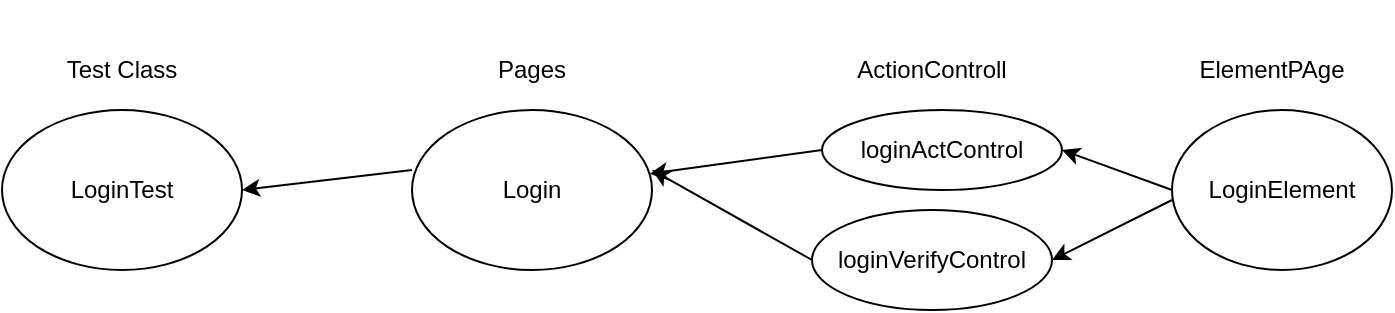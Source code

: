 <mxfile version="14.6.1" type="github">
  <diagram id="j44maHU3o5dbgH6CHT7L" name="Page-1">
    <mxGraphModel dx="1422" dy="762" grid="1" gridSize="10" guides="1" tooltips="1" connect="1" arrows="1" fold="1" page="1" pageScale="1" pageWidth="850" pageHeight="1100" math="0" shadow="0">
      <root>
        <mxCell id="0" />
        <mxCell id="1" parent="0" />
        <mxCell id="SN_OnoSPeZTV_U0J-tKk-2" value="Test Class" style="text;html=1;strokeColor=none;fillColor=none;align=center;verticalAlign=middle;whiteSpace=wrap;rounded=0;" vertex="1" parent="1">
          <mxGeometry x="40" y="60" width="70" height="20" as="geometry" />
        </mxCell>
        <mxCell id="SN_OnoSPeZTV_U0J-tKk-4" value="Pages&lt;br&gt;" style="text;html=1;strokeColor=none;fillColor=none;align=center;verticalAlign=middle;whiteSpace=wrap;rounded=0;" vertex="1" parent="1">
          <mxGeometry x="230" y="60" width="100" height="20" as="geometry" />
        </mxCell>
        <mxCell id="SN_OnoSPeZTV_U0J-tKk-6" value="ActionControll&lt;br&gt;" style="text;html=1;strokeColor=none;fillColor=none;align=center;verticalAlign=middle;whiteSpace=wrap;rounded=0;" vertex="1" parent="1">
          <mxGeometry x="430" y="35" width="100" height="70" as="geometry" />
        </mxCell>
        <mxCell id="SN_OnoSPeZTV_U0J-tKk-9" value="ElementPAge&lt;br&gt;" style="text;html=1;strokeColor=none;fillColor=none;align=center;verticalAlign=middle;whiteSpace=wrap;rounded=0;" vertex="1" parent="1">
          <mxGeometry x="610" y="60" width="80" height="20" as="geometry" />
        </mxCell>
        <mxCell id="SN_OnoSPeZTV_U0J-tKk-10" value="LoginElement&lt;br&gt;" style="ellipse;whiteSpace=wrap;html=1;" vertex="1" parent="1">
          <mxGeometry x="600" y="90" width="110" height="80" as="geometry" />
        </mxCell>
        <mxCell id="SN_OnoSPeZTV_U0J-tKk-11" value="loginActControl" style="ellipse;whiteSpace=wrap;html=1;" vertex="1" parent="1">
          <mxGeometry x="425" y="90" width="120" height="40" as="geometry" />
        </mxCell>
        <mxCell id="SN_OnoSPeZTV_U0J-tKk-12" value="loginVerifyControl" style="ellipse;whiteSpace=wrap;html=1;" vertex="1" parent="1">
          <mxGeometry x="420" y="140" width="120" height="50" as="geometry" />
        </mxCell>
        <mxCell id="SN_OnoSPeZTV_U0J-tKk-13" value="Login" style="ellipse;whiteSpace=wrap;html=1;" vertex="1" parent="1">
          <mxGeometry x="220" y="90" width="120" height="80" as="geometry" />
        </mxCell>
        <mxCell id="SN_OnoSPeZTV_U0J-tKk-14" value="LoginTest&lt;br&gt;" style="ellipse;whiteSpace=wrap;html=1;" vertex="1" parent="1">
          <mxGeometry x="15" y="90" width="120" height="80" as="geometry" />
        </mxCell>
        <mxCell id="SN_OnoSPeZTV_U0J-tKk-18" value="" style="endArrow=classic;html=1;entryX=1;entryY=0.5;entryDx=0;entryDy=0;" edge="1" parent="1" target="SN_OnoSPeZTV_U0J-tKk-11">
          <mxGeometry width="50" height="50" relative="1" as="geometry">
            <mxPoint x="600" y="130" as="sourcePoint" />
            <mxPoint x="650" y="80" as="targetPoint" />
          </mxGeometry>
        </mxCell>
        <mxCell id="SN_OnoSPeZTV_U0J-tKk-20" value="" style="endArrow=classic;html=1;" edge="1" parent="1" target="SN_OnoSPeZTV_U0J-tKk-13">
          <mxGeometry width="50" height="50" relative="1" as="geometry">
            <mxPoint x="425" y="110" as="sourcePoint" />
            <mxPoint x="475" y="60" as="targetPoint" />
          </mxGeometry>
        </mxCell>
        <mxCell id="SN_OnoSPeZTV_U0J-tKk-21" value="" style="endArrow=classic;html=1;exitX=0;exitY=0.5;exitDx=0;exitDy=0;" edge="1" parent="1" source="SN_OnoSPeZTV_U0J-tKk-12">
          <mxGeometry width="50" height="50" relative="1" as="geometry">
            <mxPoint x="410" y="170" as="sourcePoint" />
            <mxPoint x="340" y="120" as="targetPoint" />
          </mxGeometry>
        </mxCell>
        <mxCell id="SN_OnoSPeZTV_U0J-tKk-24" value="" style="endArrow=classic;html=1;entryX=1;entryY=0.5;entryDx=0;entryDy=0;" edge="1" parent="1" target="SN_OnoSPeZTV_U0J-tKk-14">
          <mxGeometry width="50" height="50" relative="1" as="geometry">
            <mxPoint x="220" y="120" as="sourcePoint" />
            <mxPoint x="270" y="70" as="targetPoint" />
          </mxGeometry>
        </mxCell>
        <mxCell id="SN_OnoSPeZTV_U0J-tKk-25" value="" style="endArrow=classic;html=1;entryX=1;entryY=0.5;entryDx=0;entryDy=0;" edge="1" parent="1" target="SN_OnoSPeZTV_U0J-tKk-12">
          <mxGeometry width="50" height="50" relative="1" as="geometry">
            <mxPoint x="600" y="135" as="sourcePoint" />
            <mxPoint x="650" y="85" as="targetPoint" />
          </mxGeometry>
        </mxCell>
      </root>
    </mxGraphModel>
  </diagram>
</mxfile>
